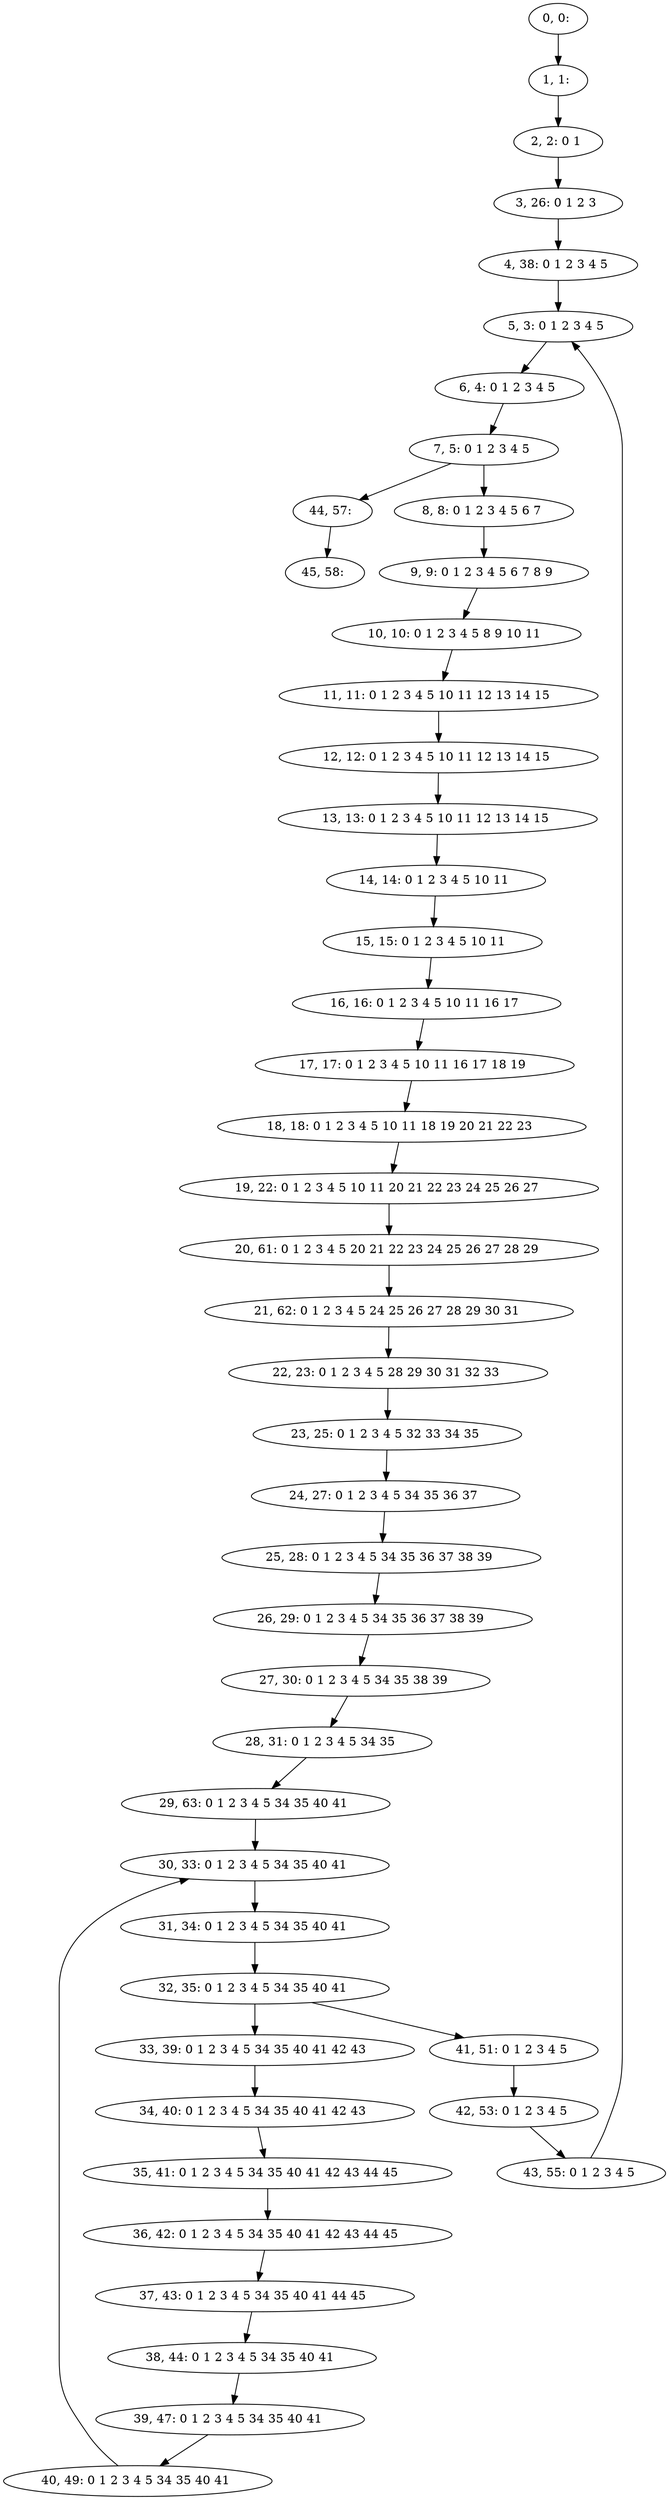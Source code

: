 digraph G {
0[label="0, 0: "];
1[label="1, 1: "];
2[label="2, 2: 0 1 "];
3[label="3, 26: 0 1 2 3 "];
4[label="4, 38: 0 1 2 3 4 5 "];
5[label="5, 3: 0 1 2 3 4 5 "];
6[label="6, 4: 0 1 2 3 4 5 "];
7[label="7, 5: 0 1 2 3 4 5 "];
8[label="8, 8: 0 1 2 3 4 5 6 7 "];
9[label="9, 9: 0 1 2 3 4 5 6 7 8 9 "];
10[label="10, 10: 0 1 2 3 4 5 8 9 10 11 "];
11[label="11, 11: 0 1 2 3 4 5 10 11 12 13 14 15 "];
12[label="12, 12: 0 1 2 3 4 5 10 11 12 13 14 15 "];
13[label="13, 13: 0 1 2 3 4 5 10 11 12 13 14 15 "];
14[label="14, 14: 0 1 2 3 4 5 10 11 "];
15[label="15, 15: 0 1 2 3 4 5 10 11 "];
16[label="16, 16: 0 1 2 3 4 5 10 11 16 17 "];
17[label="17, 17: 0 1 2 3 4 5 10 11 16 17 18 19 "];
18[label="18, 18: 0 1 2 3 4 5 10 11 18 19 20 21 22 23 "];
19[label="19, 22: 0 1 2 3 4 5 10 11 20 21 22 23 24 25 26 27 "];
20[label="20, 61: 0 1 2 3 4 5 20 21 22 23 24 25 26 27 28 29 "];
21[label="21, 62: 0 1 2 3 4 5 24 25 26 27 28 29 30 31 "];
22[label="22, 23: 0 1 2 3 4 5 28 29 30 31 32 33 "];
23[label="23, 25: 0 1 2 3 4 5 32 33 34 35 "];
24[label="24, 27: 0 1 2 3 4 5 34 35 36 37 "];
25[label="25, 28: 0 1 2 3 4 5 34 35 36 37 38 39 "];
26[label="26, 29: 0 1 2 3 4 5 34 35 36 37 38 39 "];
27[label="27, 30: 0 1 2 3 4 5 34 35 38 39 "];
28[label="28, 31: 0 1 2 3 4 5 34 35 "];
29[label="29, 63: 0 1 2 3 4 5 34 35 40 41 "];
30[label="30, 33: 0 1 2 3 4 5 34 35 40 41 "];
31[label="31, 34: 0 1 2 3 4 5 34 35 40 41 "];
32[label="32, 35: 0 1 2 3 4 5 34 35 40 41 "];
33[label="33, 39: 0 1 2 3 4 5 34 35 40 41 42 43 "];
34[label="34, 40: 0 1 2 3 4 5 34 35 40 41 42 43 "];
35[label="35, 41: 0 1 2 3 4 5 34 35 40 41 42 43 44 45 "];
36[label="36, 42: 0 1 2 3 4 5 34 35 40 41 42 43 44 45 "];
37[label="37, 43: 0 1 2 3 4 5 34 35 40 41 44 45 "];
38[label="38, 44: 0 1 2 3 4 5 34 35 40 41 "];
39[label="39, 47: 0 1 2 3 4 5 34 35 40 41 "];
40[label="40, 49: 0 1 2 3 4 5 34 35 40 41 "];
41[label="41, 51: 0 1 2 3 4 5 "];
42[label="42, 53: 0 1 2 3 4 5 "];
43[label="43, 55: 0 1 2 3 4 5 "];
44[label="44, 57: "];
45[label="45, 58: "];
0->1 ;
1->2 ;
2->3 ;
3->4 ;
4->5 ;
5->6 ;
6->7 ;
7->8 ;
7->44 ;
8->9 ;
9->10 ;
10->11 ;
11->12 ;
12->13 ;
13->14 ;
14->15 ;
15->16 ;
16->17 ;
17->18 ;
18->19 ;
19->20 ;
20->21 ;
21->22 ;
22->23 ;
23->24 ;
24->25 ;
25->26 ;
26->27 ;
27->28 ;
28->29 ;
29->30 ;
30->31 ;
31->32 ;
32->33 ;
32->41 ;
33->34 ;
34->35 ;
35->36 ;
36->37 ;
37->38 ;
38->39 ;
39->40 ;
40->30 ;
41->42 ;
42->43 ;
43->5 ;
44->45 ;
}
